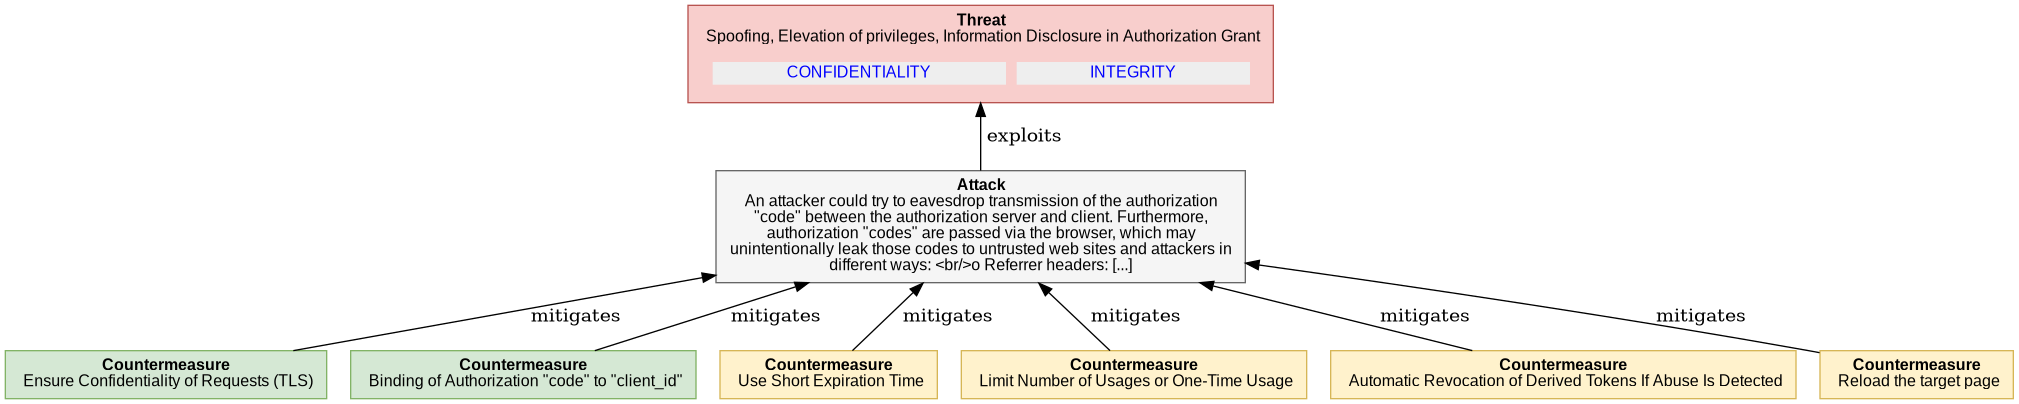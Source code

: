  

@startuml
digraph G {
rankdir="BT";
  node [shape=plaintext, fontname="Arial" fontsize="12"];
    "4_4_1_1_AUTH_CODE_DISCLOSURE" [ fillcolor="#F8CECC", style=filled, shape=polygon, color="#B85450"
    label= 
    <<table border="0" cellborder="0" cellspacing="0">
     <tr><td align="center"><b>Threat</b><br/> 

Spoofing, Elevation of privileges, Information Disclosure in Authorization Grant
</td></tr>
     <tr><td><table border="0" cellborder="0" cellspacing="8"><tr>
                ret += secObj.linkedImpactMDText()
     <td align="center" href="#OAuth2.CONFIDENTIALITY" bgcolor="#EEEEEE"><font color="blue">CONFIDENTIALITY</font></td>
                ret += secObj.linkedImpactMDText()
     <td align="center" href="#OAuth2.INTEGRITY" bgcolor="#EEEEEE"><font color="blue">INTEGRITY</font></td>
     </tr></table></td></tr>   
   </table>>
   ];
    
"4_4_1_1_AUTH_CODE_DISCLOSURE_attack" [ fillcolor="#f5f5f5", style=filled, shape=polygon, color="#666666", label =     
    <<table border="0" cellborder="0" cellspacing="0">
     <tr><td align="center"><b>Attack</b><br/>

An attacker could try to eavesdrop transmission of the authorization<br/>&quot;code&quot; between the authorization server and client. Furthermore,<br/>authorization &quot;codes&quot; are passed via the browser, which may<br/>unintentionally leak those codes to untrusted web sites and attackers in<br/>different ways: &lt;br/&gt;o Referrer headers: [...]
</td></tr>
   </table>>
    ]

"4_4_1_1_AUTH_CODE_DISCLOSURE_attack" -> "4_4_1_1_AUTH_CODE_DISCLOSURE"  [label = " exploits"]

    "4_4_1_1_AUTH_CODE_DISCLOSURE_countermeasure0" [ 
       fillcolor="#D5E8D4", style=filled, shape=polygon, color="#82B366", label =     
    <<table border="0" cellborder="0" cellspacing="0">
     <tr><td align="left"><b>Countermeasure</b><br/> 

Ensure Confidentiality of Requests (TLS)
</td></tr>
   </table>>
   ]

     "4_4_1_1_AUTH_CODE_DISCLOSURE_countermeasure0" -> "4_4_1_1_AUTH_CODE_DISCLOSURE_attack" [label = " mitigates"]

    "4_4_1_1_AUTH_CODE_DISCLOSURE_countermeasure1" [ 
       fillcolor="#D5E8D4", style=filled, shape=polygon, color="#82B366", label =     
    <<table border="0" cellborder="0" cellspacing="0">
     <tr><td align="left"><b>Countermeasure</b><br/> 

Binding of Authorization &quot;code&quot; to &quot;client_id&quot;
</td></tr>
   </table>>
   ]

     "4_4_1_1_AUTH_CODE_DISCLOSURE_countermeasure1" -> "4_4_1_1_AUTH_CODE_DISCLOSURE_attack" [label = " mitigates"]

    "4_4_1_1_AUTH_CODE_DISCLOSURE_countermeasure2" [ 
       fillcolor="#FFF2CC", style=filled, shape=polygon, color="#D6B656", label =     
    <<table border="0" cellborder="0" cellspacing="0">
     <tr><td align="left"><b>Countermeasure</b><br/> 

Use Short Expiration Time
</td></tr>
   </table>>
   ]

     "4_4_1_1_AUTH_CODE_DISCLOSURE_countermeasure2" -> "4_4_1_1_AUTH_CODE_DISCLOSURE_attack" [label = " mitigates"]

    "4_4_1_1_AUTH_CODE_DISCLOSURE_countermeasure3" [ 
       fillcolor="#FFF2CC", style=filled, shape=polygon, color="#D6B656", label =     
    <<table border="0" cellborder="0" cellspacing="0">
     <tr><td align="left"><b>Countermeasure</b><br/> 

Limit Number of Usages or One-Time Usage
</td></tr>
   </table>>
   ]

     "4_4_1_1_AUTH_CODE_DISCLOSURE_countermeasure3" -> "4_4_1_1_AUTH_CODE_DISCLOSURE_attack" [label = " mitigates"]

    "4_4_1_1_AUTH_CODE_DISCLOSURE_countermeasure4" [ 
       fillcolor="#FFF2CC", style=filled, shape=polygon, color="#D6B656", label =     
    <<table border="0" cellborder="0" cellspacing="0">
     <tr><td align="left"><b>Countermeasure</b><br/> 

Automatic Revocation of Derived Tokens If Abuse Is Detected
</td></tr>
   </table>>
   ]

     "4_4_1_1_AUTH_CODE_DISCLOSURE_countermeasure4" -> "4_4_1_1_AUTH_CODE_DISCLOSURE_attack" [label = " mitigates"]

    "4_4_1_1_AUTH_CODE_DISCLOSURE_countermeasure5" [ 
       fillcolor="#FFF2CC", style=filled, shape=polygon, color="#D6B656", label =     
    <<table border="0" cellborder="0" cellspacing="0">
     <tr><td align="left"><b>Countermeasure</b><br/> 

Reload the target page
</td></tr>
   </table>>
   ]

     "4_4_1_1_AUTH_CODE_DISCLOSURE_countermeasure5" -> "4_4_1_1_AUTH_CODE_DISCLOSURE_attack" [label = " mitigates"]

}
@enduml

